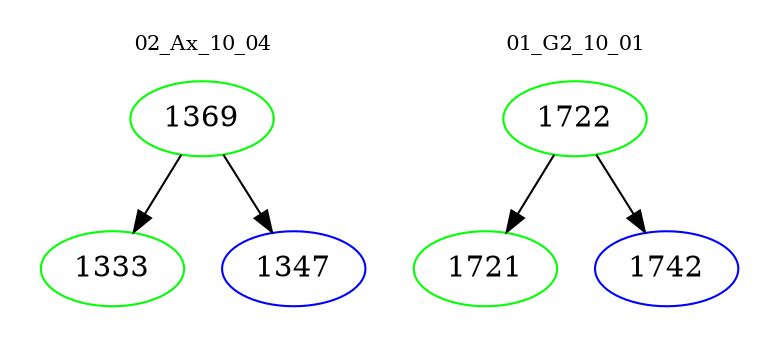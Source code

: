 digraph{
subgraph cluster_0 {
color = white
label = "02_Ax_10_04";
fontsize=10;
T0_1369 [label="1369", color="green"]
T0_1369 -> T0_1333 [color="black"]
T0_1333 [label="1333", color="green"]
T0_1369 -> T0_1347 [color="black"]
T0_1347 [label="1347", color="blue"]
}
subgraph cluster_1 {
color = white
label = "01_G2_10_01";
fontsize=10;
T1_1722 [label="1722", color="green"]
T1_1722 -> T1_1721 [color="black"]
T1_1721 [label="1721", color="green"]
T1_1722 -> T1_1742 [color="black"]
T1_1742 [label="1742", color="blue"]
}
}
